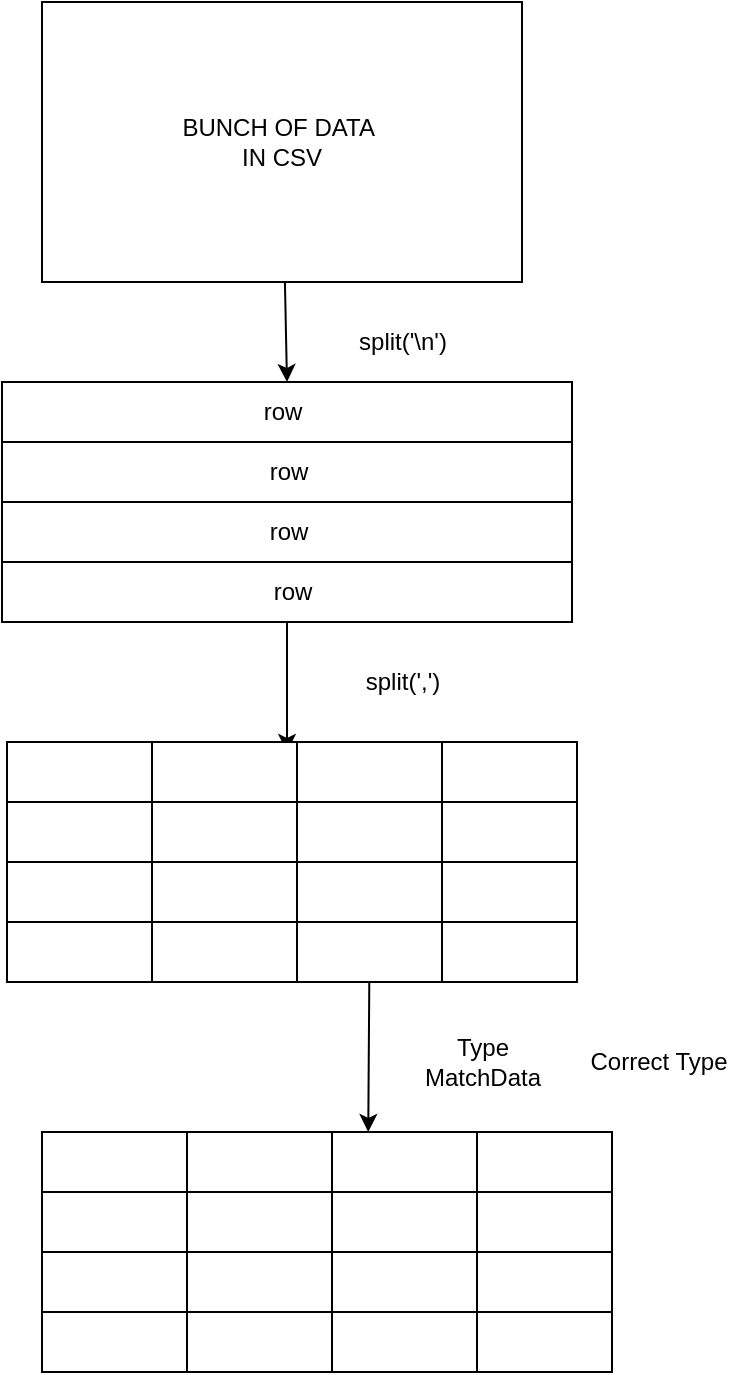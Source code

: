 <mxfile>
    <diagram id="X_NEpWZY_sDfyMD3g2nD" name="Page-1">
        <mxGraphModel dx="611" dy="559" grid="1" gridSize="10" guides="1" tooltips="1" connect="1" arrows="1" fold="1" page="1" pageScale="1" pageWidth="827" pageHeight="1169" math="0" shadow="0">
            <root>
                <mxCell id="0"/>
                <mxCell id="1" parent="0"/>
                <mxCell id="4" style="edgeStyle=none;html=1;entryX=0.5;entryY=0;entryDx=0;entryDy=0;" edge="1" parent="1" source="2" target="3">
                    <mxGeometry relative="1" as="geometry"/>
                </mxCell>
                <mxCell id="2" value="BUNCH OF DATA&amp;nbsp;&lt;br&gt;IN CSV" style="whiteSpace=wrap;html=1;" parent="1" vertex="1">
                    <mxGeometry x="185" y="20" width="240" height="140" as="geometry"/>
                </mxCell>
                <mxCell id="3" value="" style="whiteSpace=wrap;html=1;" vertex="1" parent="1">
                    <mxGeometry x="165" y="210" width="285" height="30" as="geometry"/>
                </mxCell>
                <mxCell id="5" value="" style="whiteSpace=wrap;html=1;" vertex="1" parent="1">
                    <mxGeometry x="165" y="240" width="285" height="30" as="geometry"/>
                </mxCell>
                <mxCell id="6" value="" style="whiteSpace=wrap;html=1;" vertex="1" parent="1">
                    <mxGeometry x="165" y="270" width="285" height="30" as="geometry"/>
                </mxCell>
                <mxCell id="21" style="edgeStyle=none;html=1;" edge="1" parent="1" source="7" target="17">
                    <mxGeometry relative="1" as="geometry"/>
                </mxCell>
                <mxCell id="7" value="" style="whiteSpace=wrap;html=1;" vertex="1" parent="1">
                    <mxGeometry x="165" y="300" width="285" height="30" as="geometry"/>
                </mxCell>
                <mxCell id="8" value="row&lt;br&gt;" style="text;html=1;resizable=0;autosize=1;align=center;verticalAlign=middle;points=[];fillColor=none;strokeColor=none;rounded=0;" vertex="1" parent="1">
                    <mxGeometry x="290" y="215" width="30" height="20" as="geometry"/>
                </mxCell>
                <mxCell id="9" value="row&lt;br&gt;" style="text;html=1;resizable=0;autosize=1;align=center;verticalAlign=middle;points=[];fillColor=none;strokeColor=none;rounded=0;" vertex="1" parent="1">
                    <mxGeometry x="292.5" y="245" width="30" height="20" as="geometry"/>
                </mxCell>
                <mxCell id="10" value="row&lt;br&gt;" style="text;html=1;resizable=0;autosize=1;align=center;verticalAlign=middle;points=[];fillColor=none;strokeColor=none;rounded=0;" vertex="1" parent="1">
                    <mxGeometry x="292.5" y="275" width="30" height="20" as="geometry"/>
                </mxCell>
                <mxCell id="11" value="row&lt;br&gt;" style="text;html=1;resizable=0;autosize=1;align=center;verticalAlign=middle;points=[];fillColor=none;strokeColor=none;rounded=0;" vertex="1" parent="1">
                    <mxGeometry x="295" y="305" width="30" height="20" as="geometry"/>
                </mxCell>
                <mxCell id="13" value="" style="whiteSpace=wrap;html=1;" vertex="1" parent="1">
                    <mxGeometry x="167.5" y="390" width="285" height="30" as="geometry"/>
                </mxCell>
                <mxCell id="14" value="" style="whiteSpace=wrap;html=1;" vertex="1" parent="1">
                    <mxGeometry x="167.5" y="420" width="285" height="30" as="geometry"/>
                </mxCell>
                <mxCell id="15" value="" style="whiteSpace=wrap;html=1;" vertex="1" parent="1">
                    <mxGeometry x="167.5" y="450" width="285" height="30" as="geometry"/>
                </mxCell>
                <mxCell id="16" value="" style="whiteSpace=wrap;html=1;" vertex="1" parent="1">
                    <mxGeometry x="167.5" y="480" width="285" height="30" as="geometry"/>
                </mxCell>
                <mxCell id="17" value="row&lt;br&gt;" style="text;html=1;resizable=0;autosize=1;align=center;verticalAlign=middle;points=[];fillColor=none;strokeColor=none;rounded=0;" vertex="1" parent="1">
                    <mxGeometry x="292.5" y="395" width="30" height="20" as="geometry"/>
                </mxCell>
                <mxCell id="18" value="row&lt;br&gt;" style="text;html=1;resizable=0;autosize=1;align=center;verticalAlign=middle;points=[];fillColor=none;strokeColor=none;rounded=0;" vertex="1" parent="1">
                    <mxGeometry x="295" y="425" width="30" height="20" as="geometry"/>
                </mxCell>
                <mxCell id="19" value="row&lt;br&gt;" style="text;html=1;resizable=0;autosize=1;align=center;verticalAlign=middle;points=[];fillColor=none;strokeColor=none;rounded=0;" vertex="1" parent="1">
                    <mxGeometry x="295" y="455" width="30" height="20" as="geometry"/>
                </mxCell>
                <mxCell id="20" value="row&lt;br&gt;" style="text;html=1;resizable=0;autosize=1;align=center;verticalAlign=middle;points=[];fillColor=none;strokeColor=none;rounded=0;" vertex="1" parent="1">
                    <mxGeometry x="297.5" y="485" width="30" height="20" as="geometry"/>
                </mxCell>
                <mxCell id="22" value="" style="whiteSpace=wrap;html=1;" vertex="1" parent="1">
                    <mxGeometry x="167.5" y="390" width="72.5" height="30" as="geometry"/>
                </mxCell>
                <mxCell id="23" value="" style="whiteSpace=wrap;html=1;" vertex="1" parent="1">
                    <mxGeometry x="240" y="390" width="72.5" height="30" as="geometry"/>
                </mxCell>
                <mxCell id="24" value="" style="whiteSpace=wrap;html=1;" vertex="1" parent="1">
                    <mxGeometry x="312.5" y="390" width="72.5" height="30" as="geometry"/>
                </mxCell>
                <mxCell id="25" value="" style="whiteSpace=wrap;html=1;" vertex="1" parent="1">
                    <mxGeometry x="167.5" y="420" width="72.5" height="30" as="geometry"/>
                </mxCell>
                <mxCell id="26" value="" style="whiteSpace=wrap;html=1;" vertex="1" parent="1">
                    <mxGeometry x="240" y="420" width="72.5" height="30" as="geometry"/>
                </mxCell>
                <mxCell id="27" value="" style="whiteSpace=wrap;html=1;" vertex="1" parent="1">
                    <mxGeometry x="312.5" y="420" width="72.5" height="30" as="geometry"/>
                </mxCell>
                <mxCell id="28" value="" style="whiteSpace=wrap;html=1;" vertex="1" parent="1">
                    <mxGeometry x="167.5" y="450" width="72.5" height="30" as="geometry"/>
                </mxCell>
                <mxCell id="29" value="" style="whiteSpace=wrap;html=1;" vertex="1" parent="1">
                    <mxGeometry x="240" y="450" width="72.5" height="30" as="geometry"/>
                </mxCell>
                <mxCell id="30" value="" style="whiteSpace=wrap;html=1;" vertex="1" parent="1">
                    <mxGeometry x="312.5" y="450" width="72.5" height="30" as="geometry"/>
                </mxCell>
                <mxCell id="31" value="" style="whiteSpace=wrap;html=1;" vertex="1" parent="1">
                    <mxGeometry x="167.5" y="480" width="72.5" height="30" as="geometry"/>
                </mxCell>
                <mxCell id="32" value="" style="whiteSpace=wrap;html=1;" vertex="1" parent="1">
                    <mxGeometry x="240" y="480" width="72.5" height="30" as="geometry"/>
                </mxCell>
                <mxCell id="73" style="edgeStyle=none;html=1;entryX=0.25;entryY=0;entryDx=0;entryDy=0;" edge="1" parent="1" source="33" target="63">
                    <mxGeometry relative="1" as="geometry"/>
                </mxCell>
                <mxCell id="33" value="" style="whiteSpace=wrap;html=1;" vertex="1" parent="1">
                    <mxGeometry x="312.5" y="480" width="72.5" height="30" as="geometry"/>
                </mxCell>
                <mxCell id="34" value="split('\n')" style="text;html=1;resizable=0;autosize=1;align=center;verticalAlign=middle;points=[];fillColor=none;strokeColor=none;rounded=0;" vertex="1" parent="1">
                    <mxGeometry x="335" y="180" width="60" height="20" as="geometry"/>
                </mxCell>
                <mxCell id="35" value="split(',')" style="text;html=1;resizable=0;autosize=1;align=center;verticalAlign=middle;points=[];fillColor=none;strokeColor=none;rounded=0;" vertex="1" parent="1">
                    <mxGeometry x="340" y="350" width="50" height="20" as="geometry"/>
                </mxCell>
                <mxCell id="53" value="" style="whiteSpace=wrap;html=1;" vertex="1" parent="1">
                    <mxGeometry x="185" y="585" width="285" height="30" as="geometry"/>
                </mxCell>
                <mxCell id="54" value="" style="whiteSpace=wrap;html=1;" vertex="1" parent="1">
                    <mxGeometry x="185" y="615" width="285" height="30" as="geometry"/>
                </mxCell>
                <mxCell id="55" value="" style="whiteSpace=wrap;html=1;" vertex="1" parent="1">
                    <mxGeometry x="185" y="645" width="285" height="30" as="geometry"/>
                </mxCell>
                <mxCell id="56" value="" style="whiteSpace=wrap;html=1;" vertex="1" parent="1">
                    <mxGeometry x="185" y="675" width="285" height="30" as="geometry"/>
                </mxCell>
                <mxCell id="57" value="row&lt;br&gt;" style="text;html=1;resizable=0;autosize=1;align=center;verticalAlign=middle;points=[];fillColor=none;strokeColor=none;rounded=0;" vertex="1" parent="1">
                    <mxGeometry x="310" y="590" width="30" height="20" as="geometry"/>
                </mxCell>
                <mxCell id="58" value="row&lt;br&gt;" style="text;html=1;resizable=0;autosize=1;align=center;verticalAlign=middle;points=[];fillColor=none;strokeColor=none;rounded=0;" vertex="1" parent="1">
                    <mxGeometry x="312.5" y="620" width="30" height="20" as="geometry"/>
                </mxCell>
                <mxCell id="59" value="row&lt;br&gt;" style="text;html=1;resizable=0;autosize=1;align=center;verticalAlign=middle;points=[];fillColor=none;strokeColor=none;rounded=0;" vertex="1" parent="1">
                    <mxGeometry x="312.5" y="650" width="30" height="20" as="geometry"/>
                </mxCell>
                <mxCell id="60" value="row&lt;br&gt;" style="text;html=1;resizable=0;autosize=1;align=center;verticalAlign=middle;points=[];fillColor=none;strokeColor=none;rounded=0;" vertex="1" parent="1">
                    <mxGeometry x="315" y="680" width="30" height="20" as="geometry"/>
                </mxCell>
                <mxCell id="61" value="" style="whiteSpace=wrap;html=1;" vertex="1" parent="1">
                    <mxGeometry x="185" y="585" width="72.5" height="30" as="geometry"/>
                </mxCell>
                <mxCell id="62" value="" style="whiteSpace=wrap;html=1;" vertex="1" parent="1">
                    <mxGeometry x="257.5" y="585" width="72.5" height="30" as="geometry"/>
                </mxCell>
                <mxCell id="63" value="" style="whiteSpace=wrap;html=1;" vertex="1" parent="1">
                    <mxGeometry x="330" y="585" width="72.5" height="30" as="geometry"/>
                </mxCell>
                <mxCell id="64" value="" style="whiteSpace=wrap;html=1;" vertex="1" parent="1">
                    <mxGeometry x="185" y="615" width="72.5" height="30" as="geometry"/>
                </mxCell>
                <mxCell id="65" value="" style="whiteSpace=wrap;html=1;" vertex="1" parent="1">
                    <mxGeometry x="257.5" y="615" width="72.5" height="30" as="geometry"/>
                </mxCell>
                <mxCell id="66" value="" style="whiteSpace=wrap;html=1;" vertex="1" parent="1">
                    <mxGeometry x="330" y="615" width="72.5" height="30" as="geometry"/>
                </mxCell>
                <mxCell id="67" value="" style="whiteSpace=wrap;html=1;" vertex="1" parent="1">
                    <mxGeometry x="185" y="645" width="72.5" height="30" as="geometry"/>
                </mxCell>
                <mxCell id="68" value="" style="whiteSpace=wrap;html=1;" vertex="1" parent="1">
                    <mxGeometry x="257.5" y="645" width="72.5" height="30" as="geometry"/>
                </mxCell>
                <mxCell id="69" value="" style="whiteSpace=wrap;html=1;" vertex="1" parent="1">
                    <mxGeometry x="330" y="645" width="72.5" height="30" as="geometry"/>
                </mxCell>
                <mxCell id="70" value="" style="whiteSpace=wrap;html=1;" vertex="1" parent="1">
                    <mxGeometry x="185" y="675" width="72.5" height="30" as="geometry"/>
                </mxCell>
                <mxCell id="71" value="" style="whiteSpace=wrap;html=1;" vertex="1" parent="1">
                    <mxGeometry x="257.5" y="675" width="72.5" height="30" as="geometry"/>
                </mxCell>
                <mxCell id="72" value="" style="whiteSpace=wrap;html=1;" vertex="1" parent="1">
                    <mxGeometry x="330" y="675" width="72.5" height="30" as="geometry"/>
                </mxCell>
                <mxCell id="75" value="Type &lt;br&gt;MatchData" style="text;html=1;resizable=0;autosize=1;align=center;verticalAlign=middle;points=[];fillColor=none;strokeColor=none;rounded=0;" vertex="1" parent="1">
                    <mxGeometry x="370" y="535" width="70" height="30" as="geometry"/>
                </mxCell>
                <mxCell id="76" value="Correct Type&lt;br&gt;" style="text;html=1;resizable=0;autosize=1;align=center;verticalAlign=middle;points=[];fillColor=none;strokeColor=none;rounded=0;" vertex="1" parent="1">
                    <mxGeometry x="452.5" y="540" width="80" height="20" as="geometry"/>
                </mxCell>
            </root>
        </mxGraphModel>
    </diagram>
</mxfile>